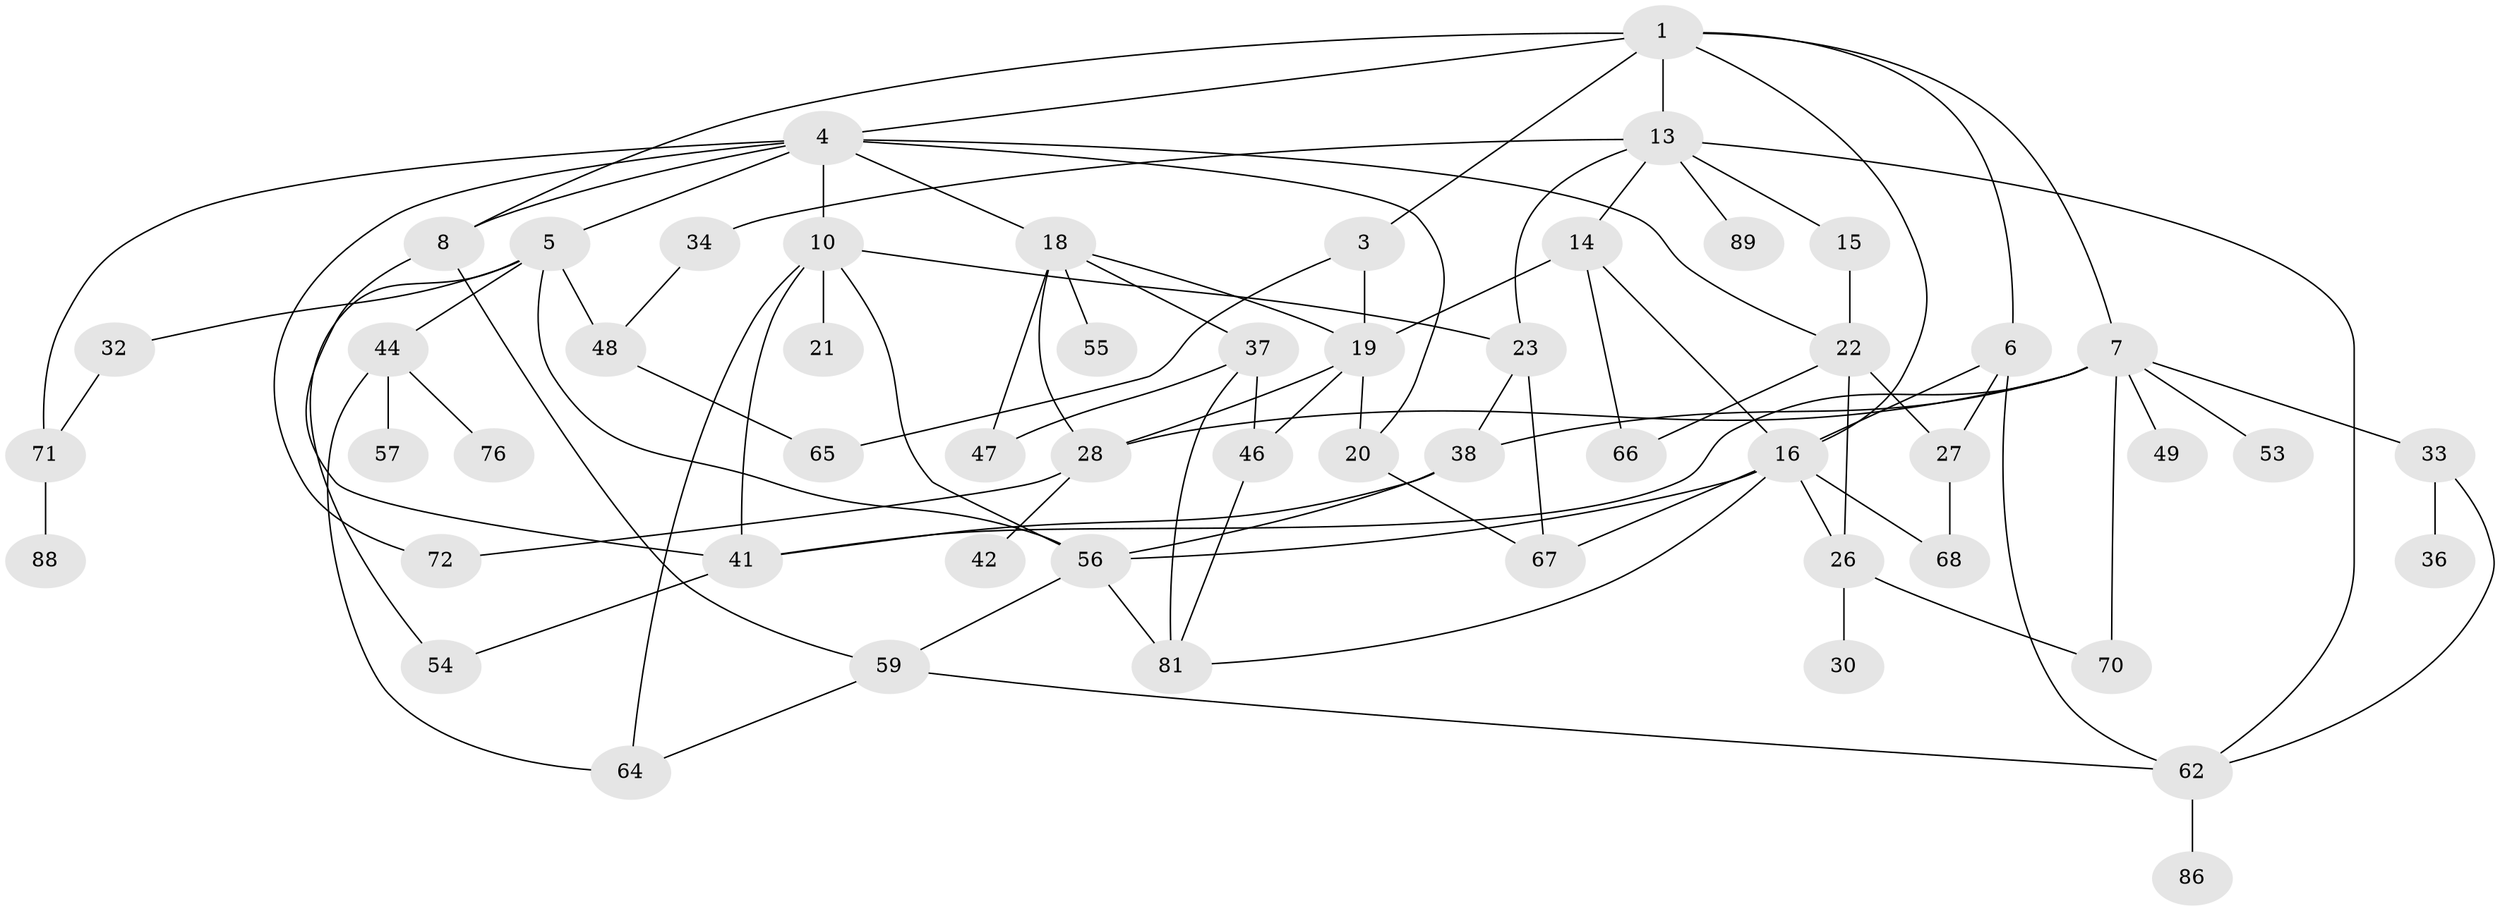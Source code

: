 // Generated by graph-tools (version 1.1) at 2025/51/02/27/25 19:51:40]
// undirected, 55 vertices, 94 edges
graph export_dot {
graph [start="1"]
  node [color=gray90,style=filled];
  1 [super="+2"];
  3 [super="+78"];
  4 [super="+9"];
  5 [super="+11"];
  6 [super="+24"];
  7 [super="+12"];
  8 [super="+51"];
  10 [super="+17"];
  13 [super="+43"];
  14 [super="+83"];
  15 [super="+69"];
  16 [super="+29"];
  18 [super="+52"];
  19 [super="+39"];
  20;
  21 [super="+40"];
  22 [super="+25"];
  23 [super="+60"];
  26 [super="+75"];
  27 [super="+35"];
  28 [super="+31"];
  30;
  32;
  33;
  34 [super="+50"];
  36;
  37 [super="+45"];
  38 [super="+84"];
  41 [super="+58"];
  42 [super="+61"];
  44;
  46;
  47 [super="+80"];
  48 [super="+63"];
  49;
  53;
  54;
  55;
  56 [super="+87"];
  57;
  59 [super="+74"];
  62 [super="+79"];
  64 [super="+73"];
  65;
  66;
  67 [super="+77"];
  68;
  70;
  71 [super="+82"];
  72;
  76;
  81 [super="+85"];
  86;
  88;
  89;
  1 -- 6;
  1 -- 7;
  1 -- 3;
  1 -- 4;
  1 -- 8;
  1 -- 13;
  1 -- 16;
  3 -- 19;
  3 -- 65;
  4 -- 5;
  4 -- 18;
  4 -- 72;
  4 -- 71;
  4 -- 22;
  4 -- 10;
  4 -- 20;
  4 -- 8;
  5 -- 32;
  5 -- 54;
  5 -- 56;
  5 -- 48;
  5 -- 44;
  6 -- 62;
  6 -- 27;
  6 -- 16;
  7 -- 28;
  7 -- 49;
  7 -- 53;
  7 -- 33;
  7 -- 70;
  7 -- 38;
  7 -- 41;
  8 -- 59;
  8 -- 41;
  10 -- 21;
  10 -- 41;
  10 -- 56;
  10 -- 64;
  10 -- 23;
  13 -- 14;
  13 -- 15;
  13 -- 23;
  13 -- 34;
  13 -- 89;
  13 -- 62;
  14 -- 16;
  14 -- 66;
  14 -- 19;
  15 -- 22;
  16 -- 26;
  16 -- 56;
  16 -- 81;
  16 -- 67;
  16 -- 68;
  18 -- 37;
  18 -- 55;
  18 -- 19;
  18 -- 28;
  18 -- 47;
  19 -- 20;
  19 -- 46;
  19 -- 28;
  20 -- 67;
  22 -- 27 [weight=2];
  22 -- 66;
  22 -- 26;
  23 -- 38;
  23 -- 67;
  26 -- 30;
  26 -- 70;
  27 -- 68;
  28 -- 72;
  28 -- 42;
  32 -- 71;
  33 -- 36;
  33 -- 62;
  34 -- 48;
  37 -- 46;
  37 -- 47;
  37 -- 81 [weight=2];
  38 -- 41;
  38 -- 56;
  41 -- 54;
  44 -- 57;
  44 -- 64;
  44 -- 76;
  46 -- 81;
  48 -- 65;
  56 -- 81;
  56 -- 59;
  59 -- 64;
  59 -- 62;
  62 -- 86;
  71 -- 88;
}
